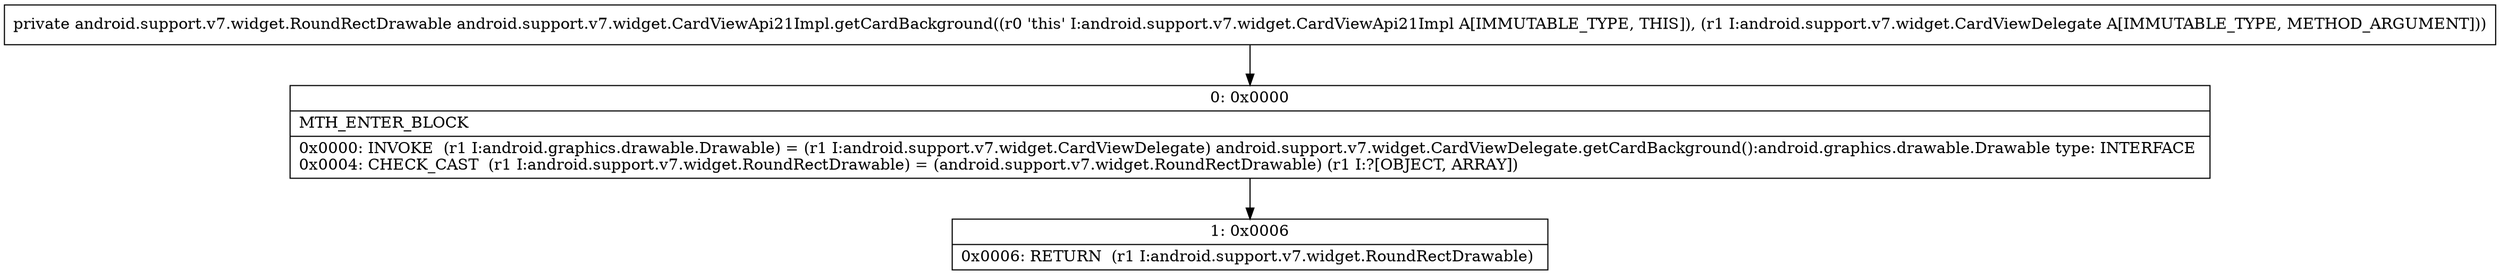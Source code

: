 digraph "CFG forandroid.support.v7.widget.CardViewApi21Impl.getCardBackground(Landroid\/support\/v7\/widget\/CardViewDelegate;)Landroid\/support\/v7\/widget\/RoundRectDrawable;" {
Node_0 [shape=record,label="{0\:\ 0x0000|MTH_ENTER_BLOCK\l|0x0000: INVOKE  (r1 I:android.graphics.drawable.Drawable) = (r1 I:android.support.v7.widget.CardViewDelegate) android.support.v7.widget.CardViewDelegate.getCardBackground():android.graphics.drawable.Drawable type: INTERFACE \l0x0004: CHECK_CAST  (r1 I:android.support.v7.widget.RoundRectDrawable) = (android.support.v7.widget.RoundRectDrawable) (r1 I:?[OBJECT, ARRAY]) \l}"];
Node_1 [shape=record,label="{1\:\ 0x0006|0x0006: RETURN  (r1 I:android.support.v7.widget.RoundRectDrawable) \l}"];
MethodNode[shape=record,label="{private android.support.v7.widget.RoundRectDrawable android.support.v7.widget.CardViewApi21Impl.getCardBackground((r0 'this' I:android.support.v7.widget.CardViewApi21Impl A[IMMUTABLE_TYPE, THIS]), (r1 I:android.support.v7.widget.CardViewDelegate A[IMMUTABLE_TYPE, METHOD_ARGUMENT])) }"];
MethodNode -> Node_0;
Node_0 -> Node_1;
}

